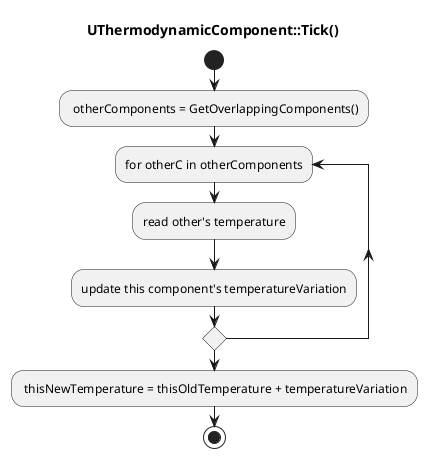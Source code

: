 @startuml
title UThermodynamicComponent::Tick()

start
: otherComponents = GetOverlappingComponents();

repeat :for otherC in otherComponents;
  :read other's temperature;
  :update this component's temperatureVariation;
repeat while

: thisNewTemperature = thisOldTemperature + temperatureVariation;

stop

@enduml